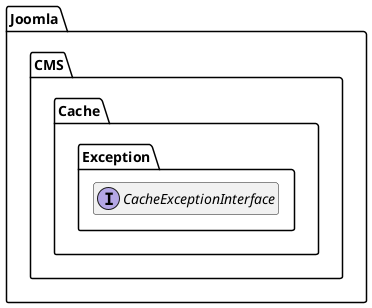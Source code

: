 @startuml
set namespaceSeparator \\
hide members
hide << alias >> circle

interface Joomla\\CMS\\Cache\\Exception\\CacheExceptionInterface
@enduml
